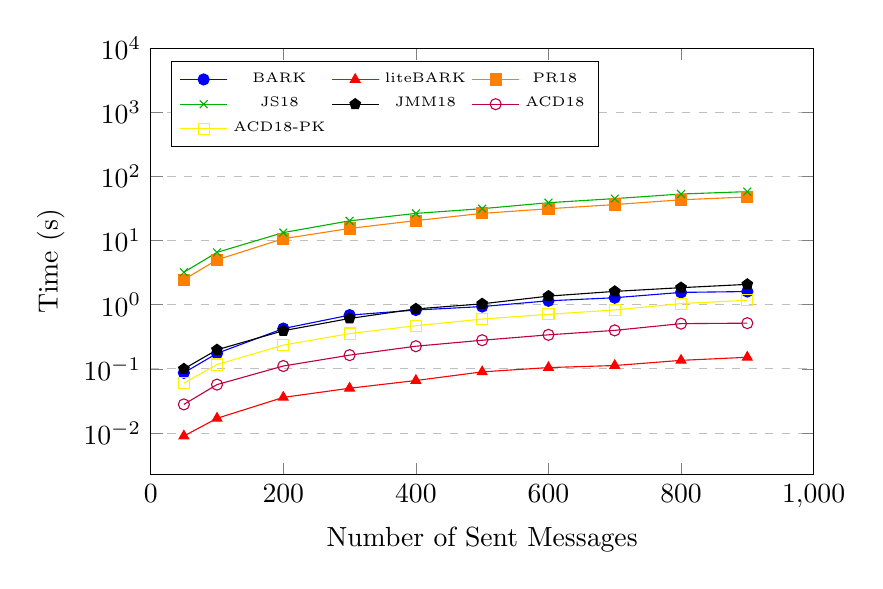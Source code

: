 \begin{tikzpicture}[scale=1]
\begin{axis}[
  %title=Alternating,
  ymode=log,
  legend style={font=\tiny, legend columns=3},
  scaled ticks=false,
  xlabel={Number of Sent Messages},
  ylabel={Time (s)},
  xmin=0, xmax=1000,
  ymax=10000,
  xtick={0,200,400,600,800,1000},
  ytick={0.01,0.1,1,10,100,1000,10000},
  legend pos=north west,
  ymajorgrids=true,
  xminorticks=false,
  yminorticks=false,
  grid style=dashed,
  height=7cm,
  width=10cm,
]
 
\addplot[color=blue,mark=*]
   coordinates {
  (50,0.087)(100,0.175)(200,0.426)(300,0.690)(400,0.828)(500,0.938)(600,1.153)
  (700,1.288)(800,1.559)(900,1.609)
  };

\addplot[color=red,mark=triangle*]
  coordinates {
  (50,0.009)(100,0.017)(200,0.036)(300,0.05)(400,0.066)(500,0.09)
  (600,0.105)(700,0.113)(800,0.136)(900,0.152)
  };

\addplot[color=orange,mark=square*]
  coordinates {
  (50,2.468)(100,5.022)(200,10.720)(300,15.477)(400,20.518)(500,26.600)
  (600,31.387)(700,36.477)(800,43.282)(900,47.919)
  };

\addplot[color=black!30!green,mark=x]
  coordinates {
  (50,3.217)(100,6.560)(200,13.343)(300,20.338)(400,26.564)(500,31.485)
  (600,38.999)(700,45.183)(800,53.249)(900,58.065)
  };

\addplot[color=black,mark=pentagon*]
  coordinates {
  (50,0.1)(100,0.199)(200,0.394)(300,0.612)(400,0.862)(500,1.035)
  (600,1.365)(700,1.617)(800,1.848)(900,2.081)
  };

\addplot[color=purple,mark=o]
  coordinates {
  (50,0.028)(100,0.057)(200,0.111)(300,0.164)(400,0.226)(500,0.280)
  (600,0.340)(700,0.399)(800,0.508)(900,0.517)
  };

\addplot[color=yellow,mark=square]
  coordinates {
  (50,0.06)(100,0.117)(200,0.235)(300,0.356)(400,0.472)(500,0.599)
  (600,0.710)(700,0.831)(800,1.043)(900,1.176)
  };

  \legend{BARK,liteBARK,PR18,JS18,JMM18,ACD18,ACD18-PK}
 
\end{axis}
\end{tikzpicture}